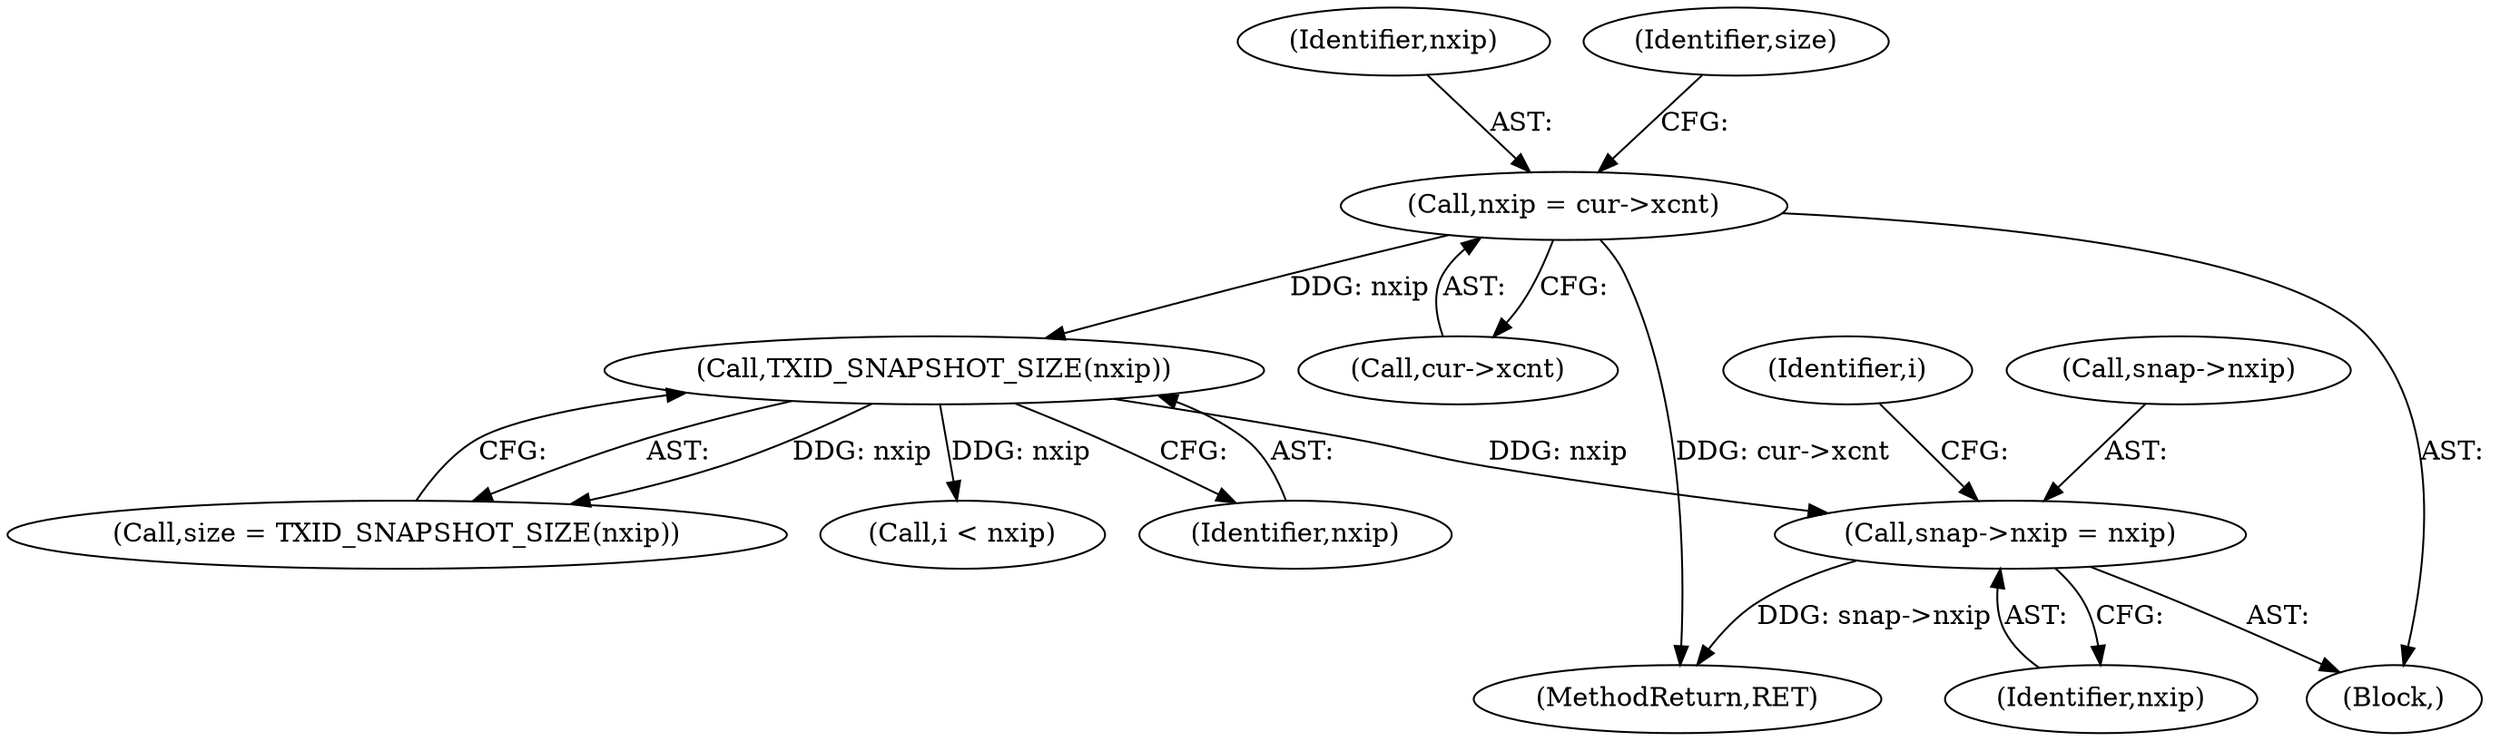 digraph "0_postgres_31400a673325147e1205326008e32135a78b4d8a_18@pointer" {
"1000169" [label="(Call,snap->nxip = nxip)"];
"1000140" [label="(Call,TXID_SNAPSHOT_SIZE(nxip))"];
"1000133" [label="(Call,nxip = cur->xcnt)"];
"1000141" [label="(Identifier,nxip)"];
"1000133" [label="(Call,nxip = cur->xcnt)"];
"1000178" [label="(Call,i < nxip)"];
"1000135" [label="(Call,cur->xcnt)"];
"1000201" [label="(MethodReturn,RET)"];
"1000176" [label="(Identifier,i)"];
"1000106" [label="(Block,)"];
"1000134" [label="(Identifier,nxip)"];
"1000169" [label="(Call,snap->nxip = nxip)"];
"1000138" [label="(Call,size = TXID_SNAPSHOT_SIZE(nxip))"];
"1000140" [label="(Call,TXID_SNAPSHOT_SIZE(nxip))"];
"1000139" [label="(Identifier,size)"];
"1000173" [label="(Identifier,nxip)"];
"1000170" [label="(Call,snap->nxip)"];
"1000169" -> "1000106"  [label="AST: "];
"1000169" -> "1000173"  [label="CFG: "];
"1000170" -> "1000169"  [label="AST: "];
"1000173" -> "1000169"  [label="AST: "];
"1000176" -> "1000169"  [label="CFG: "];
"1000169" -> "1000201"  [label="DDG: snap->nxip"];
"1000140" -> "1000169"  [label="DDG: nxip"];
"1000140" -> "1000138"  [label="AST: "];
"1000140" -> "1000141"  [label="CFG: "];
"1000141" -> "1000140"  [label="AST: "];
"1000138" -> "1000140"  [label="CFG: "];
"1000140" -> "1000138"  [label="DDG: nxip"];
"1000133" -> "1000140"  [label="DDG: nxip"];
"1000140" -> "1000178"  [label="DDG: nxip"];
"1000133" -> "1000106"  [label="AST: "];
"1000133" -> "1000135"  [label="CFG: "];
"1000134" -> "1000133"  [label="AST: "];
"1000135" -> "1000133"  [label="AST: "];
"1000139" -> "1000133"  [label="CFG: "];
"1000133" -> "1000201"  [label="DDG: cur->xcnt"];
}

